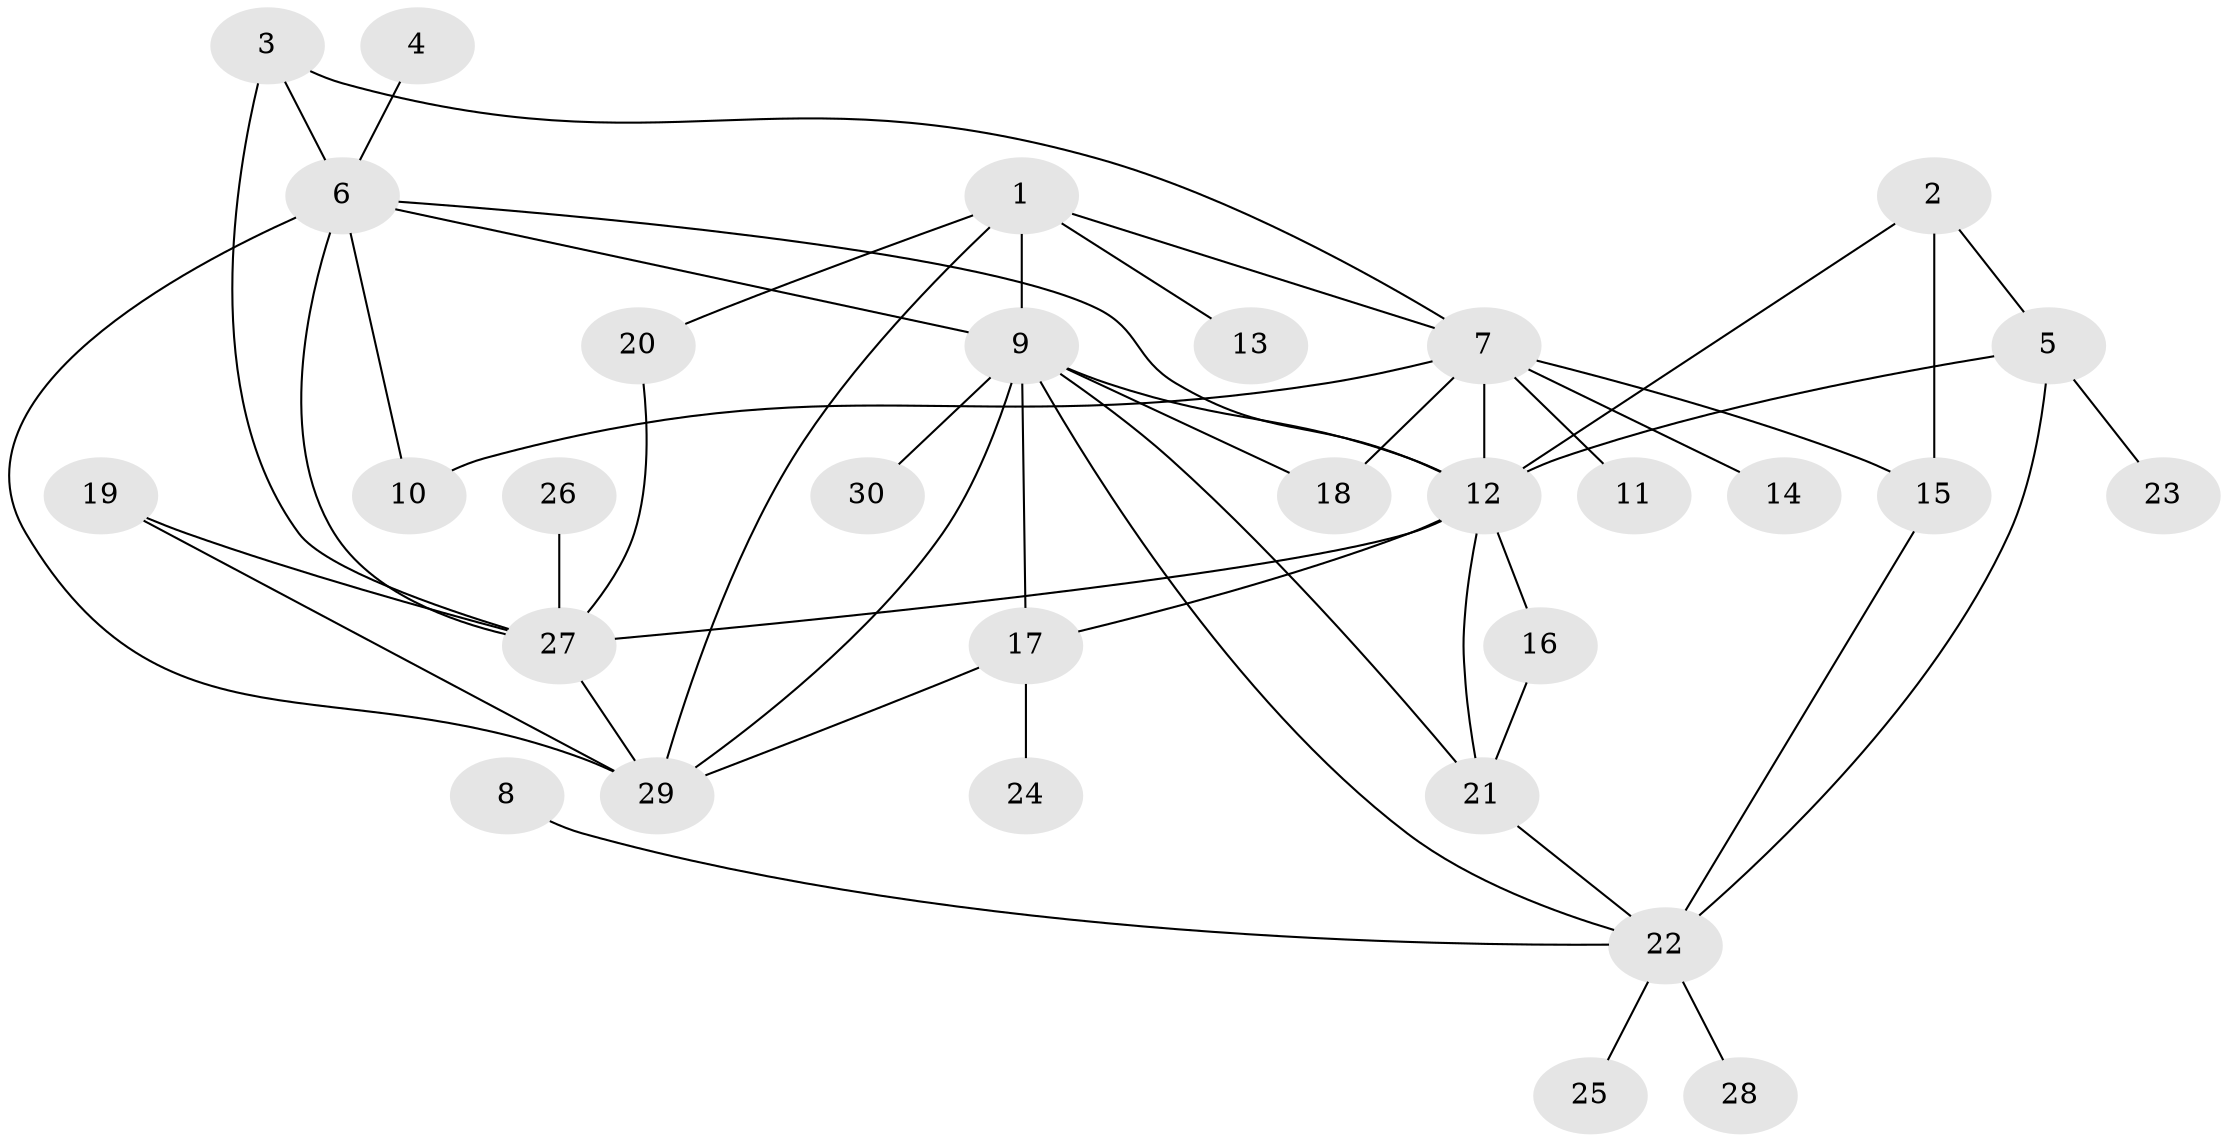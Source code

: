 // original degree distribution, {6: 0.0547945205479452, 5: 0.0273972602739726, 9: 0.0273972602739726, 3: 0.1643835616438356, 10: 0.0273972602739726, 4: 0.0273972602739726, 8: 0.0273972602739726, 2: 0.2054794520547945, 1: 0.4383561643835616}
// Generated by graph-tools (version 1.1) at 2025/37/03/04/25 23:37:51]
// undirected, 30 vertices, 50 edges
graph export_dot {
  node [color=gray90,style=filled];
  1;
  2;
  3;
  4;
  5;
  6;
  7;
  8;
  9;
  10;
  11;
  12;
  13;
  14;
  15;
  16;
  17;
  18;
  19;
  20;
  21;
  22;
  23;
  24;
  25;
  26;
  27;
  28;
  29;
  30;
  1 -- 7 [weight=1.0];
  1 -- 9 [weight=1.0];
  1 -- 13 [weight=1.0];
  1 -- 20 [weight=1.0];
  1 -- 29 [weight=1.0];
  2 -- 5 [weight=1.0];
  2 -- 12 [weight=1.0];
  2 -- 15 [weight=1.0];
  3 -- 6 [weight=1.0];
  3 -- 7 [weight=1.0];
  3 -- 27 [weight=1.0];
  4 -- 6 [weight=1.0];
  5 -- 12 [weight=1.0];
  5 -- 22 [weight=2.0];
  5 -- 23 [weight=1.0];
  6 -- 9 [weight=1.0];
  6 -- 10 [weight=1.0];
  6 -- 12 [weight=1.0];
  6 -- 27 [weight=1.0];
  6 -- 29 [weight=2.0];
  7 -- 10 [weight=1.0];
  7 -- 11 [weight=1.0];
  7 -- 12 [weight=1.0];
  7 -- 14 [weight=1.0];
  7 -- 15 [weight=2.0];
  7 -- 18 [weight=1.0];
  8 -- 22 [weight=1.0];
  9 -- 12 [weight=1.0];
  9 -- 17 [weight=1.0];
  9 -- 18 [weight=1.0];
  9 -- 21 [weight=1.0];
  9 -- 22 [weight=1.0];
  9 -- 29 [weight=1.0];
  9 -- 30 [weight=2.0];
  12 -- 16 [weight=1.0];
  12 -- 17 [weight=1.0];
  12 -- 21 [weight=1.0];
  12 -- 27 [weight=1.0];
  15 -- 22 [weight=1.0];
  16 -- 21 [weight=1.0];
  17 -- 24 [weight=1.0];
  17 -- 29 [weight=1.0];
  19 -- 27 [weight=1.0];
  19 -- 29 [weight=1.0];
  20 -- 27 [weight=1.0];
  21 -- 22 [weight=1.0];
  22 -- 25 [weight=1.0];
  22 -- 28 [weight=1.0];
  26 -- 27 [weight=1.0];
  27 -- 29 [weight=1.0];
}
